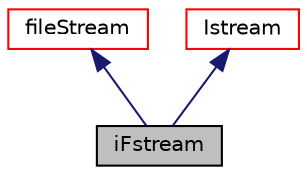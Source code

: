 digraph "iFstream"
{
 // LATEX_PDF_SIZE
  edge [fontname="Helvetica",fontsize="10",labelfontname="Helvetica",labelfontsize="10"];
  node [fontname="Helvetica",fontsize="10",shape=record];
  Node1 [label="iFstream",height=0.2,width=0.4,color="black", fillcolor="grey75", style="filled", fontcolor="black",tooltip="Input file stream for reading binary or ascii data from a file."];
  Node2 -> Node1 [dir="back",color="midnightblue",fontsize="10",style="solid",fontname="Helvetica"];
  Node2 [label="fileStream",height=0.2,width=0.4,color="red", fillcolor="white", style="filled",URL="$classpFlow_1_1fileStream.html",tooltip="Creates and manages an input/output file stream with specified format."];
  Node9 -> Node1 [dir="back",color="midnightblue",fontsize="10",style="solid",fontname="Helvetica"];
  Node9 [label="Istream",height=0.2,width=0.4,color="red", fillcolor="white", style="filled",URL="$classpFlow_1_1Istream.html",tooltip="Standard input stream for binary and ascii data."];
}
